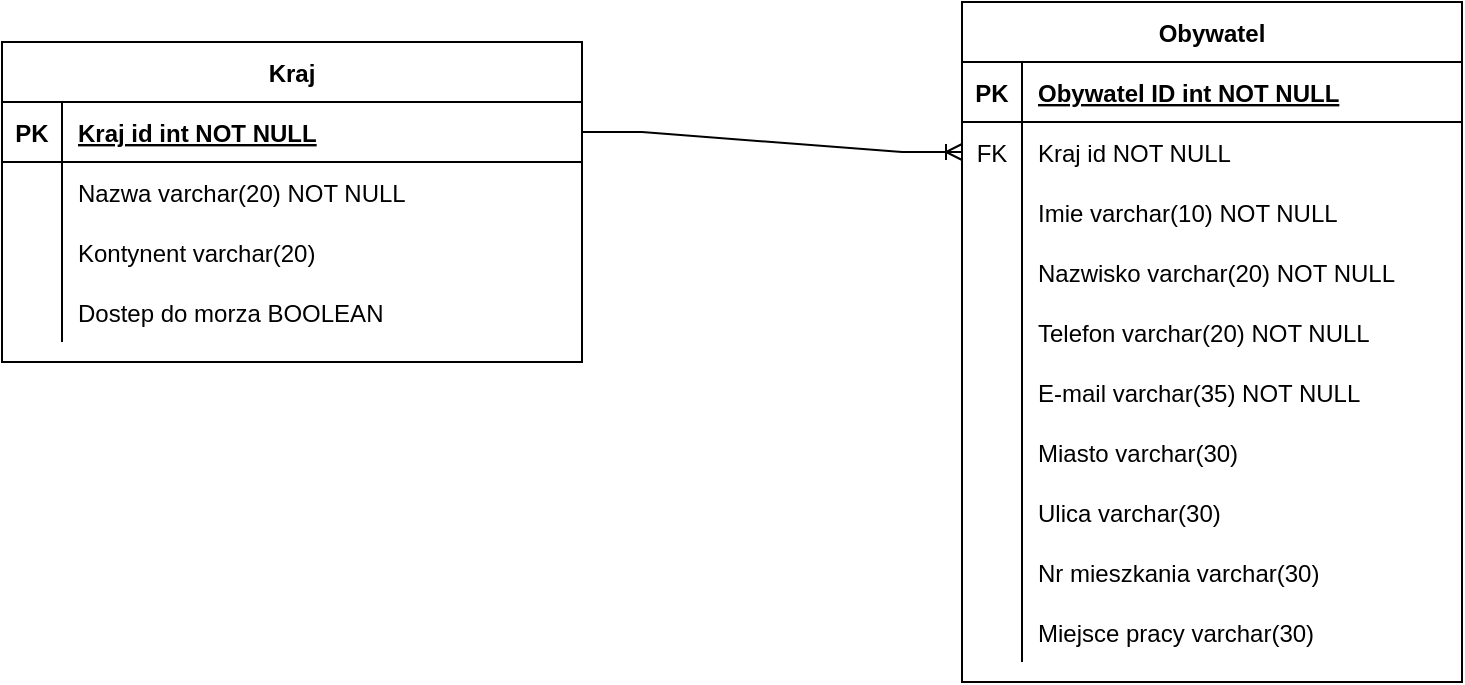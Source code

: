 <mxfile version="21.0.1" type="device"><diagram id="R2lEEEUBdFMjLlhIrx00" name="Page-1"><mxGraphModel dx="2284" dy="796" grid="1" gridSize="10" guides="1" tooltips="1" connect="1" arrows="1" fold="1" page="1" pageScale="1" pageWidth="850" pageHeight="1100" math="0" shadow="0" extFonts="Permanent Marker^https://fonts.googleapis.com/css?family=Permanent+Marker"><root><mxCell id="0"/><mxCell id="1" parent="0"/><mxCell id="ncjaFKohWWghT4fW_mt8-1" value="Kraj" style="shape=table;startSize=30;container=1;collapsible=1;childLayout=tableLayout;fixedRows=1;rowLines=0;fontStyle=1;align=center;resizeLast=1;" vertex="1" parent="1"><mxGeometry x="-10" y="50" width="290" height="160" as="geometry"/></mxCell><mxCell id="ncjaFKohWWghT4fW_mt8-2" value="" style="shape=partialRectangle;collapsible=0;dropTarget=0;pointerEvents=0;fillColor=none;points=[[0,0.5],[1,0.5]];portConstraint=eastwest;top=0;left=0;right=0;bottom=1;" vertex="1" parent="ncjaFKohWWghT4fW_mt8-1"><mxGeometry y="30" width="290" height="30" as="geometry"/></mxCell><mxCell id="ncjaFKohWWghT4fW_mt8-3" value="PK" style="shape=partialRectangle;overflow=hidden;connectable=0;fillColor=none;top=0;left=0;bottom=0;right=0;fontStyle=1;" vertex="1" parent="ncjaFKohWWghT4fW_mt8-2"><mxGeometry width="30" height="30" as="geometry"><mxRectangle width="30" height="30" as="alternateBounds"/></mxGeometry></mxCell><mxCell id="ncjaFKohWWghT4fW_mt8-4" value="Kraj id int NOT NULL" style="shape=partialRectangle;overflow=hidden;connectable=0;fillColor=none;top=0;left=0;bottom=0;right=0;align=left;spacingLeft=6;fontStyle=5;" vertex="1" parent="ncjaFKohWWghT4fW_mt8-2"><mxGeometry x="30" width="260" height="30" as="geometry"><mxRectangle width="260" height="30" as="alternateBounds"/></mxGeometry></mxCell><mxCell id="ncjaFKohWWghT4fW_mt8-5" value="" style="shape=partialRectangle;collapsible=0;dropTarget=0;pointerEvents=0;fillColor=none;points=[[0,0.5],[1,0.5]];portConstraint=eastwest;top=0;left=0;right=0;bottom=0;" vertex="1" parent="ncjaFKohWWghT4fW_mt8-1"><mxGeometry y="60" width="290" height="30" as="geometry"/></mxCell><mxCell id="ncjaFKohWWghT4fW_mt8-6" value="" style="shape=partialRectangle;overflow=hidden;connectable=0;fillColor=none;top=0;left=0;bottom=0;right=0;" vertex="1" parent="ncjaFKohWWghT4fW_mt8-5"><mxGeometry width="30" height="30" as="geometry"><mxRectangle width="30" height="30" as="alternateBounds"/></mxGeometry></mxCell><mxCell id="ncjaFKohWWghT4fW_mt8-7" value="Nazwa varchar(20) NOT NULL" style="shape=partialRectangle;overflow=hidden;connectable=0;fillColor=none;top=0;left=0;bottom=0;right=0;align=left;spacingLeft=6;" vertex="1" parent="ncjaFKohWWghT4fW_mt8-5"><mxGeometry x="30" width="260" height="30" as="geometry"><mxRectangle width="260" height="30" as="alternateBounds"/></mxGeometry></mxCell><mxCell id="ncjaFKohWWghT4fW_mt8-11" style="shape=partialRectangle;collapsible=0;dropTarget=0;pointerEvents=0;fillColor=none;points=[[0,0.5],[1,0.5]];portConstraint=eastwest;top=0;left=0;right=0;bottom=0;" vertex="1" parent="ncjaFKohWWghT4fW_mt8-1"><mxGeometry y="90" width="290" height="30" as="geometry"/></mxCell><mxCell id="ncjaFKohWWghT4fW_mt8-12" style="shape=partialRectangle;overflow=hidden;connectable=0;fillColor=none;top=0;left=0;bottom=0;right=0;" vertex="1" parent="ncjaFKohWWghT4fW_mt8-11"><mxGeometry width="30" height="30" as="geometry"><mxRectangle width="30" height="30" as="alternateBounds"/></mxGeometry></mxCell><mxCell id="ncjaFKohWWghT4fW_mt8-13" value="Kontynent varchar(20) " style="shape=partialRectangle;overflow=hidden;connectable=0;fillColor=none;top=0;left=0;bottom=0;right=0;align=left;spacingLeft=6;" vertex="1" parent="ncjaFKohWWghT4fW_mt8-11"><mxGeometry x="30" width="260" height="30" as="geometry"><mxRectangle width="260" height="30" as="alternateBounds"/></mxGeometry></mxCell><mxCell id="ncjaFKohWWghT4fW_mt8-14" style="shape=partialRectangle;collapsible=0;dropTarget=0;pointerEvents=0;fillColor=none;points=[[0,0.5],[1,0.5]];portConstraint=eastwest;top=0;left=0;right=0;bottom=0;" vertex="1" parent="ncjaFKohWWghT4fW_mt8-1"><mxGeometry y="120" width="290" height="30" as="geometry"/></mxCell><mxCell id="ncjaFKohWWghT4fW_mt8-15" style="shape=partialRectangle;overflow=hidden;connectable=0;fillColor=none;top=0;left=0;bottom=0;right=0;" vertex="1" parent="ncjaFKohWWghT4fW_mt8-14"><mxGeometry width="30" height="30" as="geometry"><mxRectangle width="30" height="30" as="alternateBounds"/></mxGeometry></mxCell><mxCell id="ncjaFKohWWghT4fW_mt8-16" value="Dostep do morza BOOLEAN" style="shape=partialRectangle;overflow=hidden;connectable=0;fillColor=none;top=0;left=0;bottom=0;right=0;align=left;spacingLeft=6;" vertex="1" parent="ncjaFKohWWghT4fW_mt8-14"><mxGeometry x="30" width="260" height="30" as="geometry"><mxRectangle width="260" height="30" as="alternateBounds"/></mxGeometry></mxCell><mxCell id="ncjaFKohWWghT4fW_mt8-33" value="" style="edgeStyle=entityRelationEdgeStyle;fontSize=12;html=1;endArrow=ERoneToMany;rounded=0;exitX=1;exitY=0.5;exitDx=0;exitDy=0;entryX=0;entryY=0.5;entryDx=0;entryDy=0;" edge="1" parent="1" source="ncjaFKohWWghT4fW_mt8-2" target="ncjaFKohWWghT4fW_mt8-50"><mxGeometry width="100" height="100" relative="1" as="geometry"><mxPoint x="370" y="460" as="sourcePoint"/><mxPoint x="460" y="130" as="targetPoint"/></mxGeometry></mxCell><mxCell id="ncjaFKohWWghT4fW_mt8-34" value="Obywatel" style="shape=table;startSize=30;container=1;collapsible=1;childLayout=tableLayout;fixedRows=1;rowLines=0;fontStyle=1;align=center;resizeLast=1;" vertex="1" parent="1"><mxGeometry x="470" y="30" width="250" height="340" as="geometry"/></mxCell><mxCell id="ncjaFKohWWghT4fW_mt8-35" value="" style="shape=partialRectangle;collapsible=0;dropTarget=0;pointerEvents=0;fillColor=none;points=[[0,0.5],[1,0.5]];portConstraint=eastwest;top=0;left=0;right=0;bottom=1;" vertex="1" parent="ncjaFKohWWghT4fW_mt8-34"><mxGeometry y="30" width="250" height="30" as="geometry"/></mxCell><mxCell id="ncjaFKohWWghT4fW_mt8-36" value="PK" style="shape=partialRectangle;overflow=hidden;connectable=0;fillColor=none;top=0;left=0;bottom=0;right=0;fontStyle=1;" vertex="1" parent="ncjaFKohWWghT4fW_mt8-35"><mxGeometry width="30" height="30" as="geometry"><mxRectangle width="30" height="30" as="alternateBounds"/></mxGeometry></mxCell><mxCell id="ncjaFKohWWghT4fW_mt8-37" value="Obywatel ID int NOT NULL" style="shape=partialRectangle;overflow=hidden;connectable=0;fillColor=none;top=0;left=0;bottom=0;right=0;align=left;spacingLeft=6;fontStyle=5;" vertex="1" parent="ncjaFKohWWghT4fW_mt8-35"><mxGeometry x="30" width="220" height="30" as="geometry"><mxRectangle width="220" height="30" as="alternateBounds"/></mxGeometry></mxCell><mxCell id="ncjaFKohWWghT4fW_mt8-50" style="shape=partialRectangle;collapsible=0;dropTarget=0;pointerEvents=0;fillColor=none;points=[[0,0.5],[1,0.5]];portConstraint=eastwest;top=0;left=0;right=0;bottom=0;" vertex="1" parent="ncjaFKohWWghT4fW_mt8-34"><mxGeometry y="60" width="250" height="30" as="geometry"/></mxCell><mxCell id="ncjaFKohWWghT4fW_mt8-51" value="FK" style="shape=partialRectangle;overflow=hidden;connectable=0;fillColor=none;top=0;left=0;bottom=0;right=0;" vertex="1" parent="ncjaFKohWWghT4fW_mt8-50"><mxGeometry width="30" height="30" as="geometry"><mxRectangle width="30" height="30" as="alternateBounds"/></mxGeometry></mxCell><mxCell id="ncjaFKohWWghT4fW_mt8-52" value="Kraj id NOT NULL" style="shape=partialRectangle;overflow=hidden;connectable=0;fillColor=none;top=0;left=0;bottom=0;right=0;align=left;spacingLeft=6;" vertex="1" parent="ncjaFKohWWghT4fW_mt8-50"><mxGeometry x="30" width="220" height="30" as="geometry"><mxRectangle width="220" height="30" as="alternateBounds"/></mxGeometry></mxCell><mxCell id="ncjaFKohWWghT4fW_mt8-38" value="" style="shape=partialRectangle;collapsible=0;dropTarget=0;pointerEvents=0;fillColor=none;points=[[0,0.5],[1,0.5]];portConstraint=eastwest;top=0;left=0;right=0;bottom=0;" vertex="1" parent="ncjaFKohWWghT4fW_mt8-34"><mxGeometry y="90" width="250" height="30" as="geometry"/></mxCell><mxCell id="ncjaFKohWWghT4fW_mt8-39" value="" style="shape=partialRectangle;overflow=hidden;connectable=0;fillColor=none;top=0;left=0;bottom=0;right=0;" vertex="1" parent="ncjaFKohWWghT4fW_mt8-38"><mxGeometry width="30" height="30" as="geometry"><mxRectangle width="30" height="30" as="alternateBounds"/></mxGeometry></mxCell><mxCell id="ncjaFKohWWghT4fW_mt8-40" value="Imie varchar(10) NOT NULL" style="shape=partialRectangle;overflow=hidden;connectable=0;fillColor=none;top=0;left=0;bottom=0;right=0;align=left;spacingLeft=6;" vertex="1" parent="ncjaFKohWWghT4fW_mt8-38"><mxGeometry x="30" width="220" height="30" as="geometry"><mxRectangle width="220" height="30" as="alternateBounds"/></mxGeometry></mxCell><mxCell id="ncjaFKohWWghT4fW_mt8-41" style="shape=partialRectangle;collapsible=0;dropTarget=0;pointerEvents=0;fillColor=none;points=[[0,0.5],[1,0.5]];portConstraint=eastwest;top=0;left=0;right=0;bottom=0;" vertex="1" parent="ncjaFKohWWghT4fW_mt8-34"><mxGeometry y="120" width="250" height="30" as="geometry"/></mxCell><mxCell id="ncjaFKohWWghT4fW_mt8-42" style="shape=partialRectangle;overflow=hidden;connectable=0;fillColor=none;top=0;left=0;bottom=0;right=0;" vertex="1" parent="ncjaFKohWWghT4fW_mt8-41"><mxGeometry width="30" height="30" as="geometry"><mxRectangle width="30" height="30" as="alternateBounds"/></mxGeometry></mxCell><mxCell id="ncjaFKohWWghT4fW_mt8-43" value="Nazwisko varchar(20) NOT NULL" style="shape=partialRectangle;overflow=hidden;connectable=0;fillColor=none;top=0;left=0;bottom=0;right=0;align=left;spacingLeft=6;" vertex="1" parent="ncjaFKohWWghT4fW_mt8-41"><mxGeometry x="30" width="220" height="30" as="geometry"><mxRectangle width="220" height="30" as="alternateBounds"/></mxGeometry></mxCell><mxCell id="ncjaFKohWWghT4fW_mt8-44" style="shape=partialRectangle;collapsible=0;dropTarget=0;pointerEvents=0;fillColor=none;points=[[0,0.5],[1,0.5]];portConstraint=eastwest;top=0;left=0;right=0;bottom=0;" vertex="1" parent="ncjaFKohWWghT4fW_mt8-34"><mxGeometry y="150" width="250" height="30" as="geometry"/></mxCell><mxCell id="ncjaFKohWWghT4fW_mt8-45" style="shape=partialRectangle;overflow=hidden;connectable=0;fillColor=none;top=0;left=0;bottom=0;right=0;" vertex="1" parent="ncjaFKohWWghT4fW_mt8-44"><mxGeometry width="30" height="30" as="geometry"><mxRectangle width="30" height="30" as="alternateBounds"/></mxGeometry></mxCell><mxCell id="ncjaFKohWWghT4fW_mt8-46" value="Telefon varchar(20) NOT NULL" style="shape=partialRectangle;overflow=hidden;connectable=0;fillColor=none;top=0;left=0;bottom=0;right=0;align=left;spacingLeft=6;" vertex="1" parent="ncjaFKohWWghT4fW_mt8-44"><mxGeometry x="30" width="220" height="30" as="geometry"><mxRectangle width="220" height="30" as="alternateBounds"/></mxGeometry></mxCell><mxCell id="ncjaFKohWWghT4fW_mt8-47" style="shape=partialRectangle;collapsible=0;dropTarget=0;pointerEvents=0;fillColor=none;points=[[0,0.5],[1,0.5]];portConstraint=eastwest;top=0;left=0;right=0;bottom=0;" vertex="1" parent="ncjaFKohWWghT4fW_mt8-34"><mxGeometry y="180" width="250" height="30" as="geometry"/></mxCell><mxCell id="ncjaFKohWWghT4fW_mt8-48" style="shape=partialRectangle;overflow=hidden;connectable=0;fillColor=none;top=0;left=0;bottom=0;right=0;" vertex="1" parent="ncjaFKohWWghT4fW_mt8-47"><mxGeometry width="30" height="30" as="geometry"><mxRectangle width="30" height="30" as="alternateBounds"/></mxGeometry></mxCell><mxCell id="ncjaFKohWWghT4fW_mt8-49" value="E-mail varchar(35) NOT NULL" style="shape=partialRectangle;overflow=hidden;connectable=0;fillColor=none;top=0;left=0;bottom=0;right=0;align=left;spacingLeft=6;" vertex="1" parent="ncjaFKohWWghT4fW_mt8-47"><mxGeometry x="30" width="220" height="30" as="geometry"><mxRectangle width="220" height="30" as="alternateBounds"/></mxGeometry></mxCell><mxCell id="ncjaFKohWWghT4fW_mt8-53" style="shape=partialRectangle;collapsible=0;dropTarget=0;pointerEvents=0;fillColor=none;points=[[0,0.5],[1,0.5]];portConstraint=eastwest;top=0;left=0;right=0;bottom=0;" vertex="1" parent="ncjaFKohWWghT4fW_mt8-34"><mxGeometry y="210" width="250" height="30" as="geometry"/></mxCell><mxCell id="ncjaFKohWWghT4fW_mt8-54" style="shape=partialRectangle;overflow=hidden;connectable=0;fillColor=none;top=0;left=0;bottom=0;right=0;" vertex="1" parent="ncjaFKohWWghT4fW_mt8-53"><mxGeometry width="30" height="30" as="geometry"><mxRectangle width="30" height="30" as="alternateBounds"/></mxGeometry></mxCell><mxCell id="ncjaFKohWWghT4fW_mt8-55" value="Miasto varchar(30)" style="shape=partialRectangle;overflow=hidden;connectable=0;fillColor=none;top=0;left=0;bottom=0;right=0;align=left;spacingLeft=6;" vertex="1" parent="ncjaFKohWWghT4fW_mt8-53"><mxGeometry x="30" width="220" height="30" as="geometry"><mxRectangle width="220" height="30" as="alternateBounds"/></mxGeometry></mxCell><mxCell id="ncjaFKohWWghT4fW_mt8-56" style="shape=partialRectangle;collapsible=0;dropTarget=0;pointerEvents=0;fillColor=none;points=[[0,0.5],[1,0.5]];portConstraint=eastwest;top=0;left=0;right=0;bottom=0;" vertex="1" parent="ncjaFKohWWghT4fW_mt8-34"><mxGeometry y="240" width="250" height="30" as="geometry"/></mxCell><mxCell id="ncjaFKohWWghT4fW_mt8-57" style="shape=partialRectangle;overflow=hidden;connectable=0;fillColor=none;top=0;left=0;bottom=0;right=0;" vertex="1" parent="ncjaFKohWWghT4fW_mt8-56"><mxGeometry width="30" height="30" as="geometry"><mxRectangle width="30" height="30" as="alternateBounds"/></mxGeometry></mxCell><mxCell id="ncjaFKohWWghT4fW_mt8-58" value="Ulica varchar(30)" style="shape=partialRectangle;overflow=hidden;connectable=0;fillColor=none;top=0;left=0;bottom=0;right=0;align=left;spacingLeft=6;" vertex="1" parent="ncjaFKohWWghT4fW_mt8-56"><mxGeometry x="30" width="220" height="30" as="geometry"><mxRectangle width="220" height="30" as="alternateBounds"/></mxGeometry></mxCell><mxCell id="ncjaFKohWWghT4fW_mt8-59" style="shape=partialRectangle;collapsible=0;dropTarget=0;pointerEvents=0;fillColor=none;points=[[0,0.5],[1,0.5]];portConstraint=eastwest;top=0;left=0;right=0;bottom=0;" vertex="1" parent="ncjaFKohWWghT4fW_mt8-34"><mxGeometry y="270" width="250" height="30" as="geometry"/></mxCell><mxCell id="ncjaFKohWWghT4fW_mt8-60" style="shape=partialRectangle;overflow=hidden;connectable=0;fillColor=none;top=0;left=0;bottom=0;right=0;" vertex="1" parent="ncjaFKohWWghT4fW_mt8-59"><mxGeometry width="30" height="30" as="geometry"><mxRectangle width="30" height="30" as="alternateBounds"/></mxGeometry></mxCell><mxCell id="ncjaFKohWWghT4fW_mt8-61" value="Nr mieszkania varchar(30)" style="shape=partialRectangle;overflow=hidden;connectable=0;fillColor=none;top=0;left=0;bottom=0;right=0;align=left;spacingLeft=6;" vertex="1" parent="ncjaFKohWWghT4fW_mt8-59"><mxGeometry x="30" width="220" height="30" as="geometry"><mxRectangle width="220" height="30" as="alternateBounds"/></mxGeometry></mxCell><mxCell id="ncjaFKohWWghT4fW_mt8-62" style="shape=partialRectangle;collapsible=0;dropTarget=0;pointerEvents=0;fillColor=none;points=[[0,0.5],[1,0.5]];portConstraint=eastwest;top=0;left=0;right=0;bottom=0;" vertex="1" parent="ncjaFKohWWghT4fW_mt8-34"><mxGeometry y="300" width="250" height="30" as="geometry"/></mxCell><mxCell id="ncjaFKohWWghT4fW_mt8-63" style="shape=partialRectangle;overflow=hidden;connectable=0;fillColor=none;top=0;left=0;bottom=0;right=0;" vertex="1" parent="ncjaFKohWWghT4fW_mt8-62"><mxGeometry width="30" height="30" as="geometry"><mxRectangle width="30" height="30" as="alternateBounds"/></mxGeometry></mxCell><mxCell id="ncjaFKohWWghT4fW_mt8-64" value="Miejsce pracy varchar(30)" style="shape=partialRectangle;overflow=hidden;connectable=0;fillColor=none;top=0;left=0;bottom=0;right=0;align=left;spacingLeft=6;" vertex="1" parent="ncjaFKohWWghT4fW_mt8-62"><mxGeometry x="30" width="220" height="30" as="geometry"><mxRectangle width="220" height="30" as="alternateBounds"/></mxGeometry></mxCell></root></mxGraphModel></diagram></mxfile>